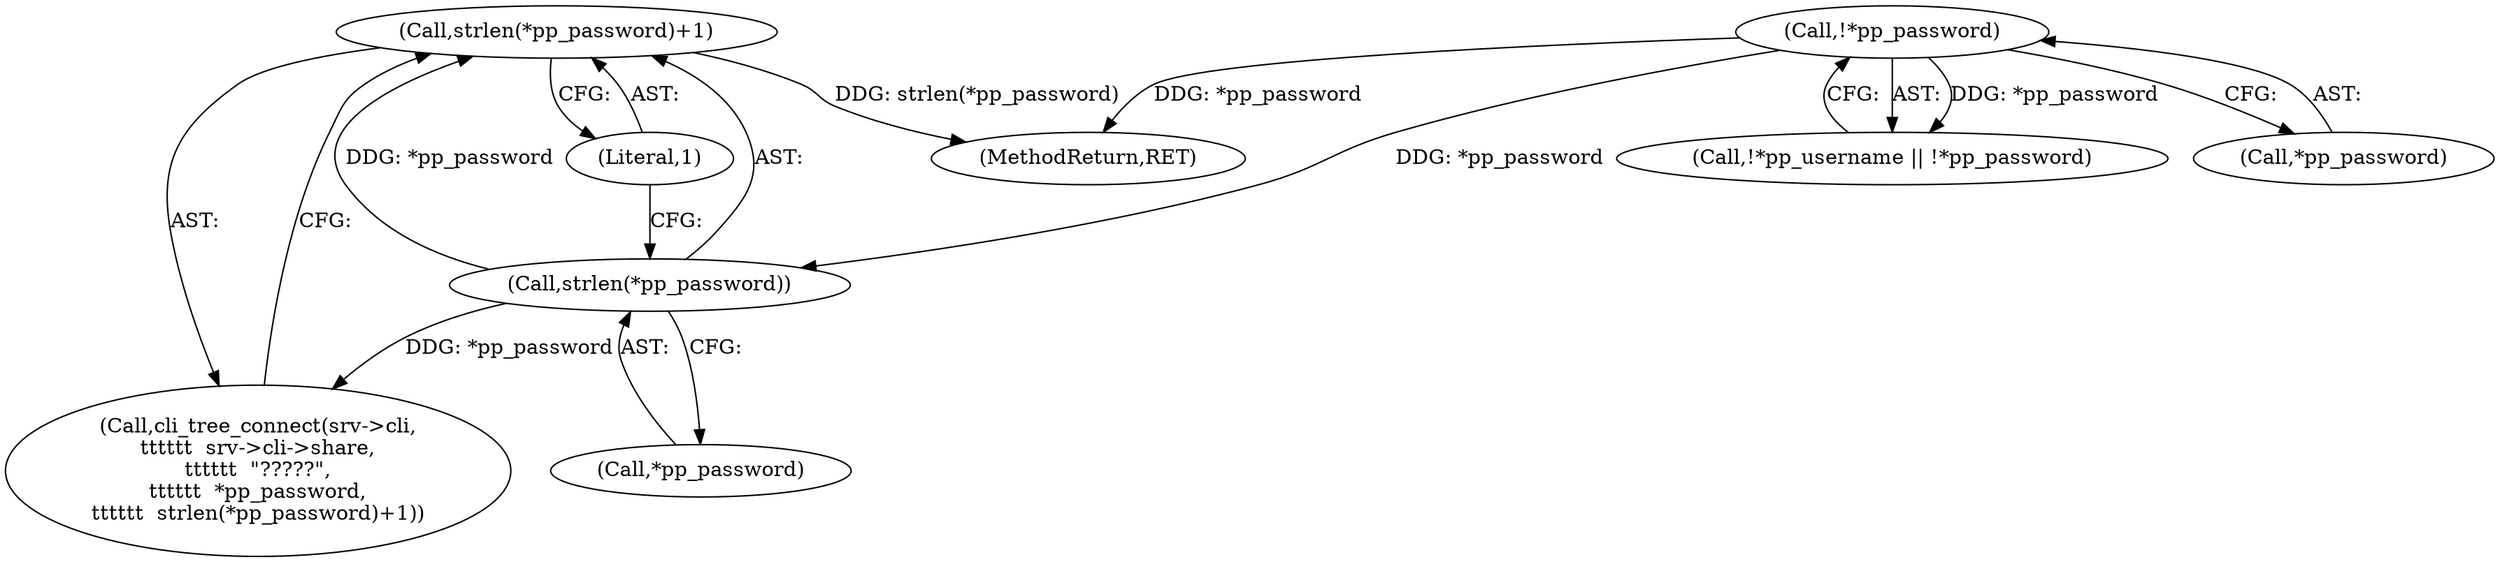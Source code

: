 digraph "0_samba_1ba49b8f389eda3414b14410c7fbcb4041ca06b1@API" {
"1000285" [label="(Call,strlen(*pp_password)+1)"];
"1000286" [label="(Call,strlen(*pp_password))"];
"1000250" [label="(Call,!*pp_password)"];
"1000250" [label="(Call,!*pp_password)"];
"1000246" [label="(Call,!*pp_username || !*pp_password)"];
"1000286" [label="(Call,strlen(*pp_password))"];
"1000289" [label="(Literal,1)"];
"1000496" [label="(MethodReturn,RET)"];
"1000273" [label="(Call,cli_tree_connect(srv->cli,\n\t\t\t\t\t\t  srv->cli->share,\n\t\t\t\t\t\t  \"?????\",\n\t\t\t\t\t\t  *pp_password,\n\t\t\t\t\t\t  strlen(*pp_password)+1))"];
"1000251" [label="(Call,*pp_password)"];
"1000285" [label="(Call,strlen(*pp_password)+1)"];
"1000287" [label="(Call,*pp_password)"];
"1000285" -> "1000273"  [label="AST: "];
"1000285" -> "1000289"  [label="CFG: "];
"1000286" -> "1000285"  [label="AST: "];
"1000289" -> "1000285"  [label="AST: "];
"1000273" -> "1000285"  [label="CFG: "];
"1000285" -> "1000496"  [label="DDG: strlen(*pp_password)"];
"1000286" -> "1000285"  [label="DDG: *pp_password"];
"1000286" -> "1000287"  [label="CFG: "];
"1000287" -> "1000286"  [label="AST: "];
"1000289" -> "1000286"  [label="CFG: "];
"1000286" -> "1000273"  [label="DDG: *pp_password"];
"1000250" -> "1000286"  [label="DDG: *pp_password"];
"1000250" -> "1000246"  [label="AST: "];
"1000250" -> "1000251"  [label="CFG: "];
"1000251" -> "1000250"  [label="AST: "];
"1000246" -> "1000250"  [label="CFG: "];
"1000250" -> "1000496"  [label="DDG: *pp_password"];
"1000250" -> "1000246"  [label="DDG: *pp_password"];
}
